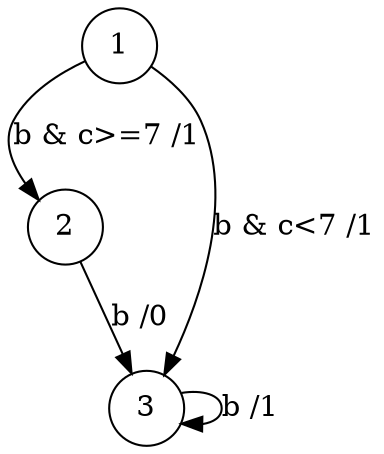 digraph fsm{
	s_0 [label="1" shape="circle"]
	s_1 [label="2" shape="circle"]
    s_2 [label="3" shape="circle"]

    s_0 -> s_1[label="b & c>=7 /1", myattribute="t_0"]
    s_0 -> s_2[label="b & c<7 /1", myattribute="t_1"]
    s_1 -> s_2[label="b /0", myattribute="t_2"]
    s_2 -> s_2[label="b /1", myattribute="t_3"]
}